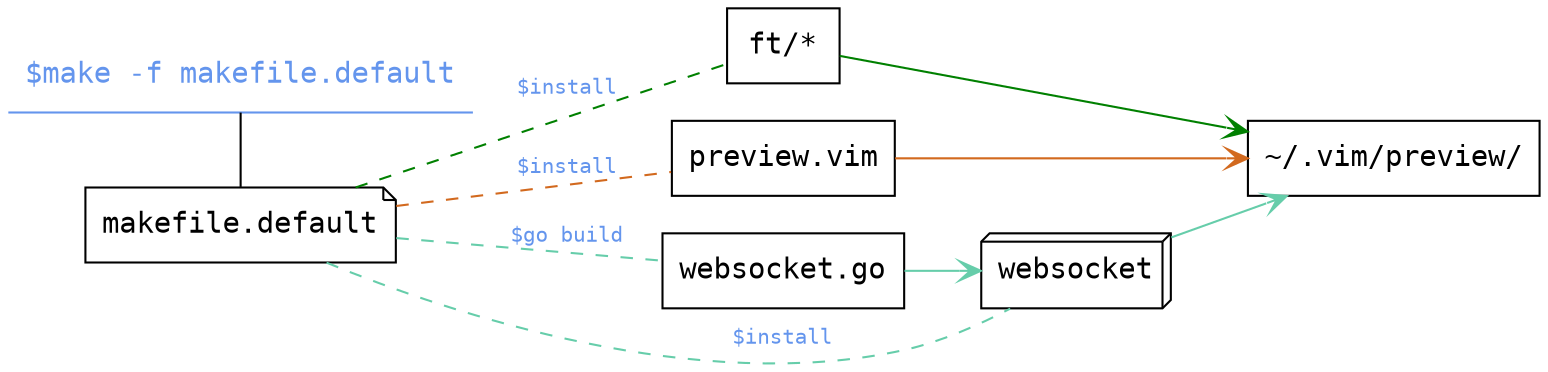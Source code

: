 digraph g
{
	rankdir=LR;
	node[shape="box", fontname="monospace"]
	edge[arrowhead=vee, arrowtail=vee, fontname="monospace", fontsize=10, dir=none]

	make[label="$make -f makefile.default", shape=underline, fontcolor=cornflowerblue, color=cornflowerblue]
	makefile[label="makefile.default", shape="note"]
	"ft/*"
	"preview.vim"
	"websocket.go"
	"websocket" [shape=box3d]
	root[label="~/.vim/preview/"]

	make -> makefile

	makefile       -> "websocket.go" [label="$go build", fontcolor=cornflowerblue, style=dashed, color=aquamarine3]
	"websocket.go" -> websocket      [label="", color=aquamarine3, dir=forward]
	makefile       -> websocket      [label="$install", color=aquamarine3, fontcolor=cornflowerblue, style=dashed]
	websocket      -> root           [label="", color=aquamarine3, dir=forward]

	makefile      -> "preview.vim" [label="$install", fontcolor=cornflowerblue, style=dashed, color=chocolate]
	"preview.vim" -> root          [color=chocolate, dir=forward]

	makefile      -> "ft/*" [label="$install", fontcolor=cornflowerblue, style=dashed, color=webgreen]
	"ft/*"        -> root   [label=""color=webgreen, dir=forward]

	{rank=same;"preview.vim";"websocket.go";"ft/*";}
	{rank=same;make;makefile}
}
